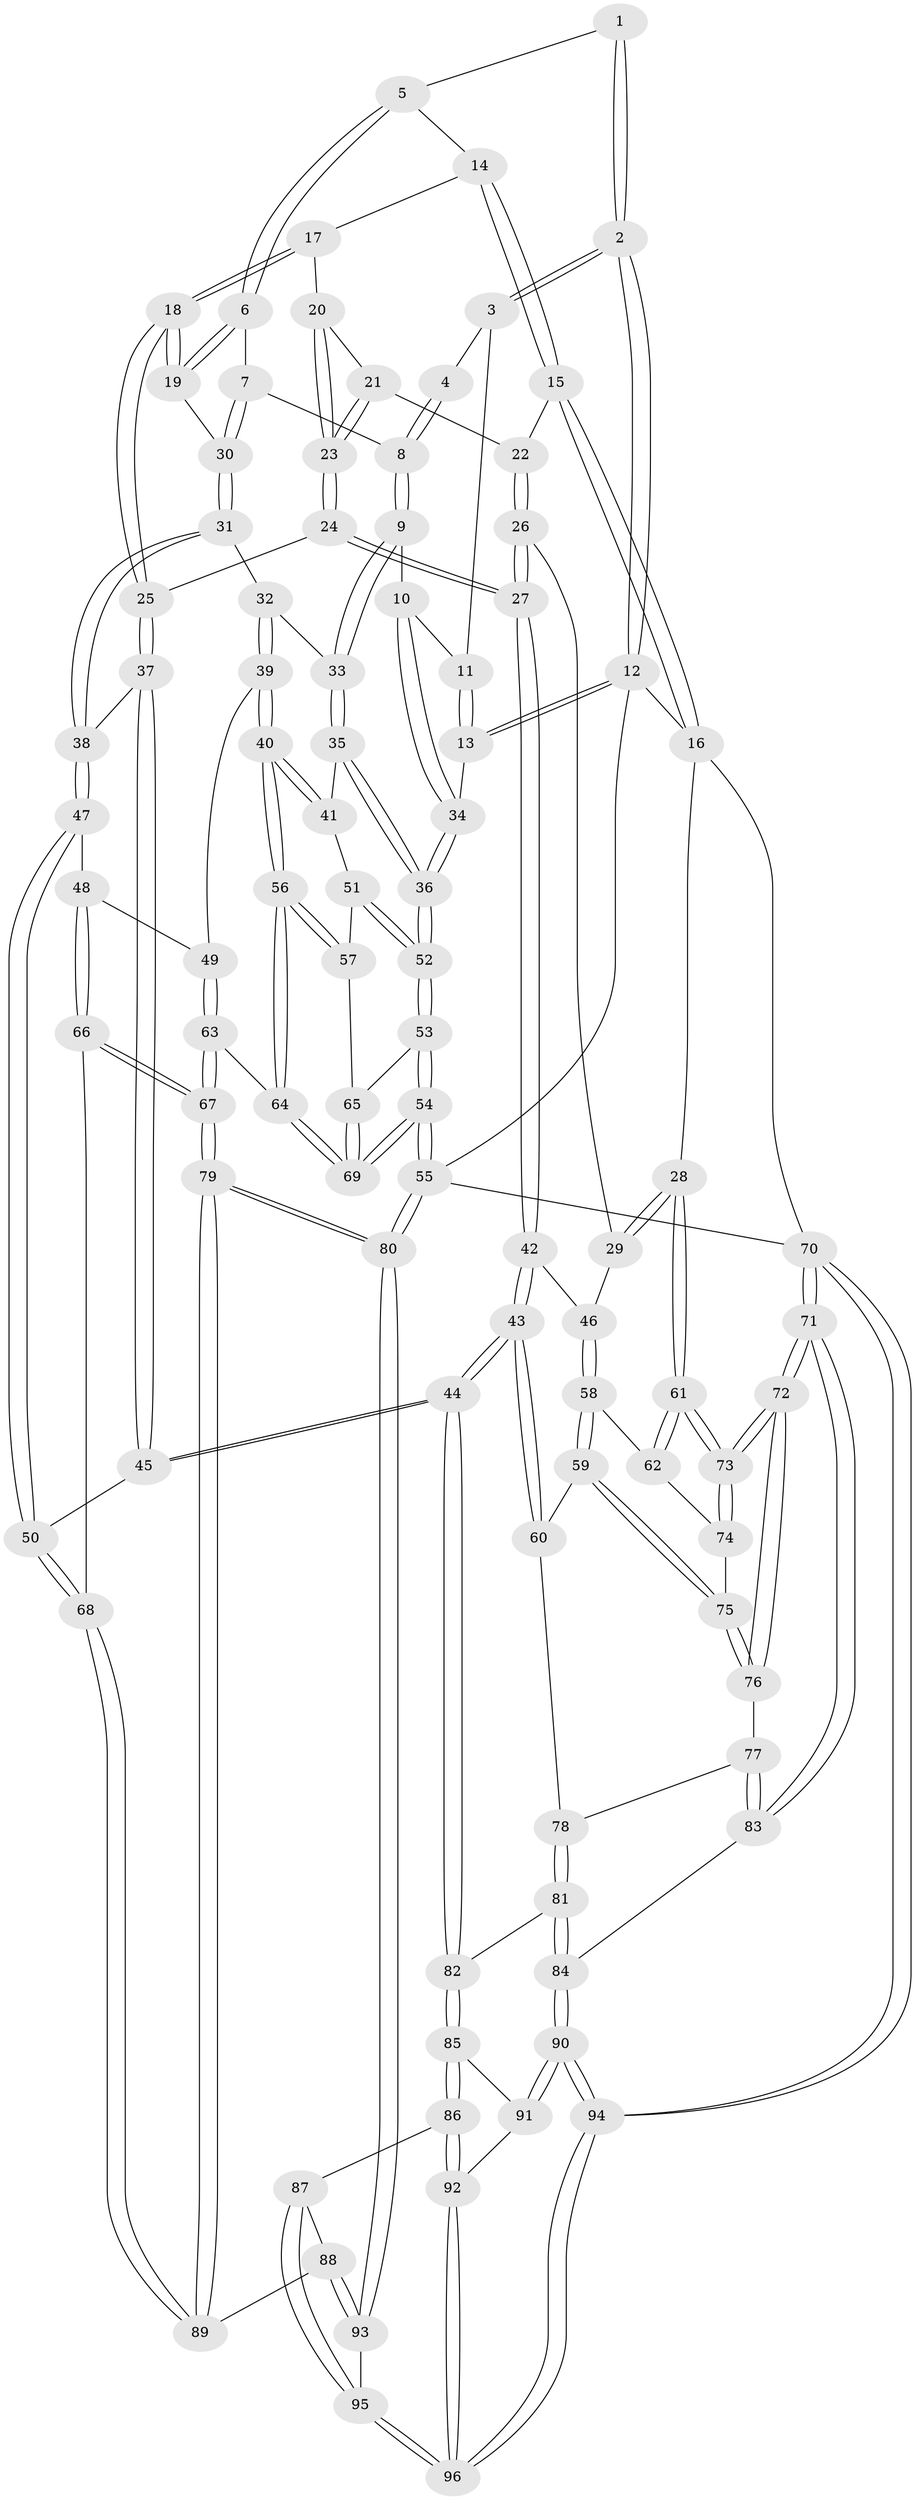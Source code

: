// Generated by graph-tools (version 1.1) at 2025/11/02/27/25 16:11:54]
// undirected, 96 vertices, 237 edges
graph export_dot {
graph [start="1"]
  node [color=gray90,style=filled];
  1 [pos="+0.2520739133719138+0"];
  2 [pos="+0+0"];
  3 [pos="+0.14869479244163597+0.057695553294220735"];
  4 [pos="+0.2025378359597345+0.0255874527617509"];
  5 [pos="+0.5567443782763+0"];
  6 [pos="+0.44015830752643526+0.10959768229494246"];
  7 [pos="+0.43810573484148363+0.11207867005074666"];
  8 [pos="+0.27664289085210336+0.16079883134313844"];
  9 [pos="+0.17455350053237195+0.24776529464293204"];
  10 [pos="+0.1686990596387427+0.24476371941524247"];
  11 [pos="+0.12377201833624372+0.08809895526987156"];
  12 [pos="+0+0"];
  13 [pos="+0+0"];
  14 [pos="+0.6081279189097627+0"];
  15 [pos="+1+0"];
  16 [pos="+1+0"];
  17 [pos="+0.6667710589416621+0.18835969047521423"];
  18 [pos="+0.6619540057247968+0.3347135496071209"];
  19 [pos="+0.6416281512828617+0.3208482786225238"];
  20 [pos="+0.7443071940852076+0.20709807856338092"];
  21 [pos="+0.9134919896220948+0.0930829753064051"];
  22 [pos="+0.9350609424174898+0.05724557969670866"];
  23 [pos="+0.801206637101679+0.31371671081930763"];
  24 [pos="+0.7839033174185837+0.3615475208296822"];
  25 [pos="+0.6711776557455835+0.3564994879718038"];
  26 [pos="+0.9477927516236143+0.3827217669412177"];
  27 [pos="+0.8044837312448807+0.3793546440969974"];
  28 [pos="+1+0.3857480658119583"];
  29 [pos="+0.980122315653098+0.3957345027756577"];
  30 [pos="+0.438959804630927+0.26178693591968843"];
  31 [pos="+0.41031159668532513+0.38872255171035525"];
  32 [pos="+0.30023629880266534+0.36002655448920556"];
  33 [pos="+0.1895762729457944+0.3039101891201019"];
  34 [pos="+0+0.18272929708075783"];
  35 [pos="+0.1356907509078657+0.4170382456307229"];
  36 [pos="+0+0.43870061444239017"];
  37 [pos="+0.6382975318982705+0.3921018357897371"];
  38 [pos="+0.4234801670632047+0.4109608936326793"];
  39 [pos="+0.22881540151077226+0.5509593038703726"];
  40 [pos="+0.20955596265107207+0.5498597542046392"];
  41 [pos="+0.15509173166675963+0.48303443331859297"];
  42 [pos="+0.8179279685648385+0.5269796293697165"];
  43 [pos="+0.6621879417808318+0.6941259121190894"];
  44 [pos="+0.6449227618855482+0.6996113646064439"];
  45 [pos="+0.6302150349549409+0.6935571394436385"];
  46 [pos="+0.9218969260476847+0.56093365679739"];
  47 [pos="+0.408822251643509+0.5276266414882954"];
  48 [pos="+0.30292730219075975+0.5647587203800446"];
  49 [pos="+0.23991869567893406+0.5537537031774221"];
  50 [pos="+0.5612047291045293+0.69569783792687"];
  51 [pos="+0.045642674018085666+0.5505649372131747"];
  52 [pos="+0+0.5002736260764856"];
  53 [pos="+0+0.5175729746948037"];
  54 [pos="+0+1"];
  55 [pos="+0+1"];
  56 [pos="+0.1550991608155639+0.628319815995776"];
  57 [pos="+0.08411585169781258+0.6150749246421147"];
  58 [pos="+0.9517438949140418+0.5975600421230463"];
  59 [pos="+0.8419129417721994+0.7173962407524429"];
  60 [pos="+0.8385548250962307+0.717720742801191"];
  61 [pos="+1+0.6218535707748866"];
  62 [pos="+1+0.6198886355059144"];
  63 [pos="+0.2450234102556314+0.7492938018977041"];
  64 [pos="+0.15741236289758448+0.7009285223165311"];
  65 [pos="+0.04937463486856801+0.6386402200504482"];
  66 [pos="+0.3054009340968359+0.7879154970649133"];
  67 [pos="+0.3037507706826847+0.7889245314152634"];
  68 [pos="+0.4825918362228812+0.7605443730706481"];
  69 [pos="+0.006692281808596458+0.8092654201916257"];
  70 [pos="+1+1"];
  71 [pos="+1+1"];
  72 [pos="+1+1"];
  73 [pos="+1+0.7506154852819662"];
  74 [pos="+0.9334031546679404+0.7499554948218138"];
  75 [pos="+0.9184839317309954+0.7588167459408057"];
  76 [pos="+0.9270063376316159+0.7803637270357344"];
  77 [pos="+0.9054210942322596+0.857546874802603"];
  78 [pos="+0.8532795302463461+0.8187532965606302"];
  79 [pos="+0.13058284184372873+1"];
  80 [pos="+0.02768164358156373+1"];
  81 [pos="+0.8138736087850161+0.8647408765338265"];
  82 [pos="+0.6515224529652289+0.721446758167603"];
  83 [pos="+0.9055420535125551+0.8592533186321638"];
  84 [pos="+0.8463761364911231+0.9263110484399794"];
  85 [pos="+0.6549587153006242+0.765638975469507"];
  86 [pos="+0.605140398727453+0.9420362850703863"];
  87 [pos="+0.5249539927925951+0.95553232074873"];
  88 [pos="+0.48145050169051395+0.9088155637820562"];
  89 [pos="+0.4756621646964748+0.9016062152586575"];
  90 [pos="+0.8368392623202813+0.9971718865392608"];
  91 [pos="+0.7101011460356519+0.8897025247304411"];
  92 [pos="+0.6611714144984641+1"];
  93 [pos="+0.3994368086131526+1"];
  94 [pos="+0.90722936829952+1"];
  95 [pos="+0.4957920404417406+1"];
  96 [pos="+0.73770076287985+1"];
  1 -- 2;
  1 -- 2;
  1 -- 5;
  2 -- 3;
  2 -- 3;
  2 -- 12;
  2 -- 12;
  3 -- 4;
  3 -- 11;
  4 -- 8;
  4 -- 8;
  5 -- 6;
  5 -- 6;
  5 -- 14;
  6 -- 7;
  6 -- 19;
  6 -- 19;
  7 -- 8;
  7 -- 30;
  7 -- 30;
  8 -- 9;
  8 -- 9;
  9 -- 10;
  9 -- 33;
  9 -- 33;
  10 -- 11;
  10 -- 34;
  10 -- 34;
  11 -- 13;
  11 -- 13;
  12 -- 13;
  12 -- 13;
  12 -- 16;
  12 -- 55;
  13 -- 34;
  14 -- 15;
  14 -- 15;
  14 -- 17;
  15 -- 16;
  15 -- 16;
  15 -- 22;
  16 -- 28;
  16 -- 70;
  17 -- 18;
  17 -- 18;
  17 -- 20;
  18 -- 19;
  18 -- 19;
  18 -- 25;
  18 -- 25;
  19 -- 30;
  20 -- 21;
  20 -- 23;
  20 -- 23;
  21 -- 22;
  21 -- 23;
  21 -- 23;
  22 -- 26;
  22 -- 26;
  23 -- 24;
  23 -- 24;
  24 -- 25;
  24 -- 27;
  24 -- 27;
  25 -- 37;
  25 -- 37;
  26 -- 27;
  26 -- 27;
  26 -- 29;
  27 -- 42;
  27 -- 42;
  28 -- 29;
  28 -- 29;
  28 -- 61;
  28 -- 61;
  29 -- 46;
  30 -- 31;
  30 -- 31;
  31 -- 32;
  31 -- 38;
  31 -- 38;
  32 -- 33;
  32 -- 39;
  32 -- 39;
  33 -- 35;
  33 -- 35;
  34 -- 36;
  34 -- 36;
  35 -- 36;
  35 -- 36;
  35 -- 41;
  36 -- 52;
  36 -- 52;
  37 -- 38;
  37 -- 45;
  37 -- 45;
  38 -- 47;
  38 -- 47;
  39 -- 40;
  39 -- 40;
  39 -- 49;
  40 -- 41;
  40 -- 41;
  40 -- 56;
  40 -- 56;
  41 -- 51;
  42 -- 43;
  42 -- 43;
  42 -- 46;
  43 -- 44;
  43 -- 44;
  43 -- 60;
  43 -- 60;
  44 -- 45;
  44 -- 45;
  44 -- 82;
  44 -- 82;
  45 -- 50;
  46 -- 58;
  46 -- 58;
  47 -- 48;
  47 -- 50;
  47 -- 50;
  48 -- 49;
  48 -- 66;
  48 -- 66;
  49 -- 63;
  49 -- 63;
  50 -- 68;
  50 -- 68;
  51 -- 52;
  51 -- 52;
  51 -- 57;
  52 -- 53;
  52 -- 53;
  53 -- 54;
  53 -- 54;
  53 -- 65;
  54 -- 55;
  54 -- 55;
  54 -- 69;
  54 -- 69;
  55 -- 80;
  55 -- 80;
  55 -- 70;
  56 -- 57;
  56 -- 57;
  56 -- 64;
  56 -- 64;
  57 -- 65;
  58 -- 59;
  58 -- 59;
  58 -- 62;
  59 -- 60;
  59 -- 75;
  59 -- 75;
  60 -- 78;
  61 -- 62;
  61 -- 62;
  61 -- 73;
  61 -- 73;
  62 -- 74;
  63 -- 64;
  63 -- 67;
  63 -- 67;
  64 -- 69;
  64 -- 69;
  65 -- 69;
  65 -- 69;
  66 -- 67;
  66 -- 67;
  66 -- 68;
  67 -- 79;
  67 -- 79;
  68 -- 89;
  68 -- 89;
  70 -- 71;
  70 -- 71;
  70 -- 94;
  70 -- 94;
  71 -- 72;
  71 -- 72;
  71 -- 83;
  71 -- 83;
  72 -- 73;
  72 -- 73;
  72 -- 76;
  72 -- 76;
  73 -- 74;
  73 -- 74;
  74 -- 75;
  75 -- 76;
  75 -- 76;
  76 -- 77;
  77 -- 78;
  77 -- 83;
  77 -- 83;
  78 -- 81;
  78 -- 81;
  79 -- 80;
  79 -- 80;
  79 -- 89;
  79 -- 89;
  80 -- 93;
  80 -- 93;
  81 -- 82;
  81 -- 84;
  81 -- 84;
  82 -- 85;
  82 -- 85;
  83 -- 84;
  84 -- 90;
  84 -- 90;
  85 -- 86;
  85 -- 86;
  85 -- 91;
  86 -- 87;
  86 -- 92;
  86 -- 92;
  87 -- 88;
  87 -- 95;
  87 -- 95;
  88 -- 89;
  88 -- 93;
  88 -- 93;
  90 -- 91;
  90 -- 91;
  90 -- 94;
  90 -- 94;
  91 -- 92;
  92 -- 96;
  92 -- 96;
  93 -- 95;
  94 -- 96;
  94 -- 96;
  95 -- 96;
  95 -- 96;
}
